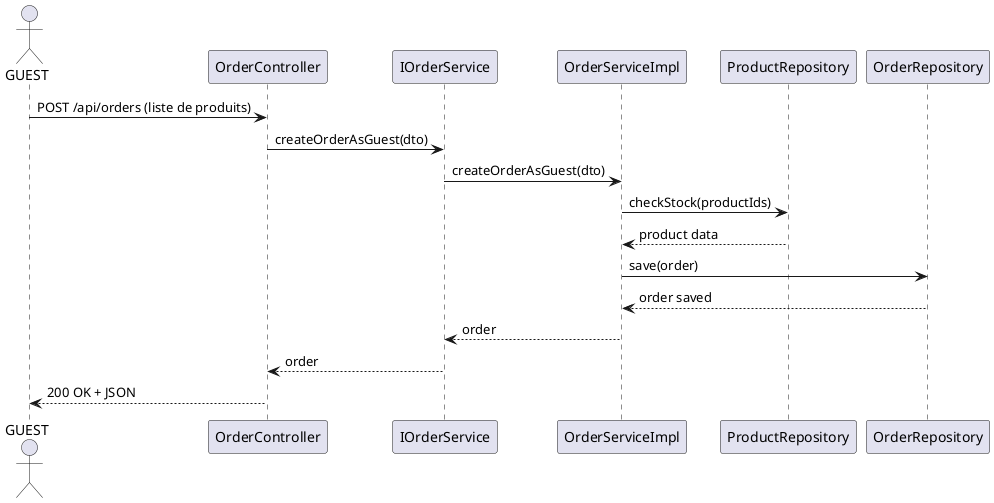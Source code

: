 @startuml Create Order en Guest
actor "GUEST" as G
participant "OrderController" as OC
participant "IOrderService" as IOS
participant "OrderServiceImpl" as OSI
participant "ProductRepository" as PR
participant "OrderRepository" as OR

G -> OC: POST /api/orders (liste de produits)
OC -> IOS: createOrderAsGuest(dto)
IOS -> OSI: createOrderAsGuest(dto)
OSI -> PR: checkStock(productIds)
PR --> OSI: product data
OSI -> OR: save(order)
OR --> OSI: order saved
OSI --> IOS: order
IOS --> OC: order
OC --> G: 200 OK + JSON
@enduml